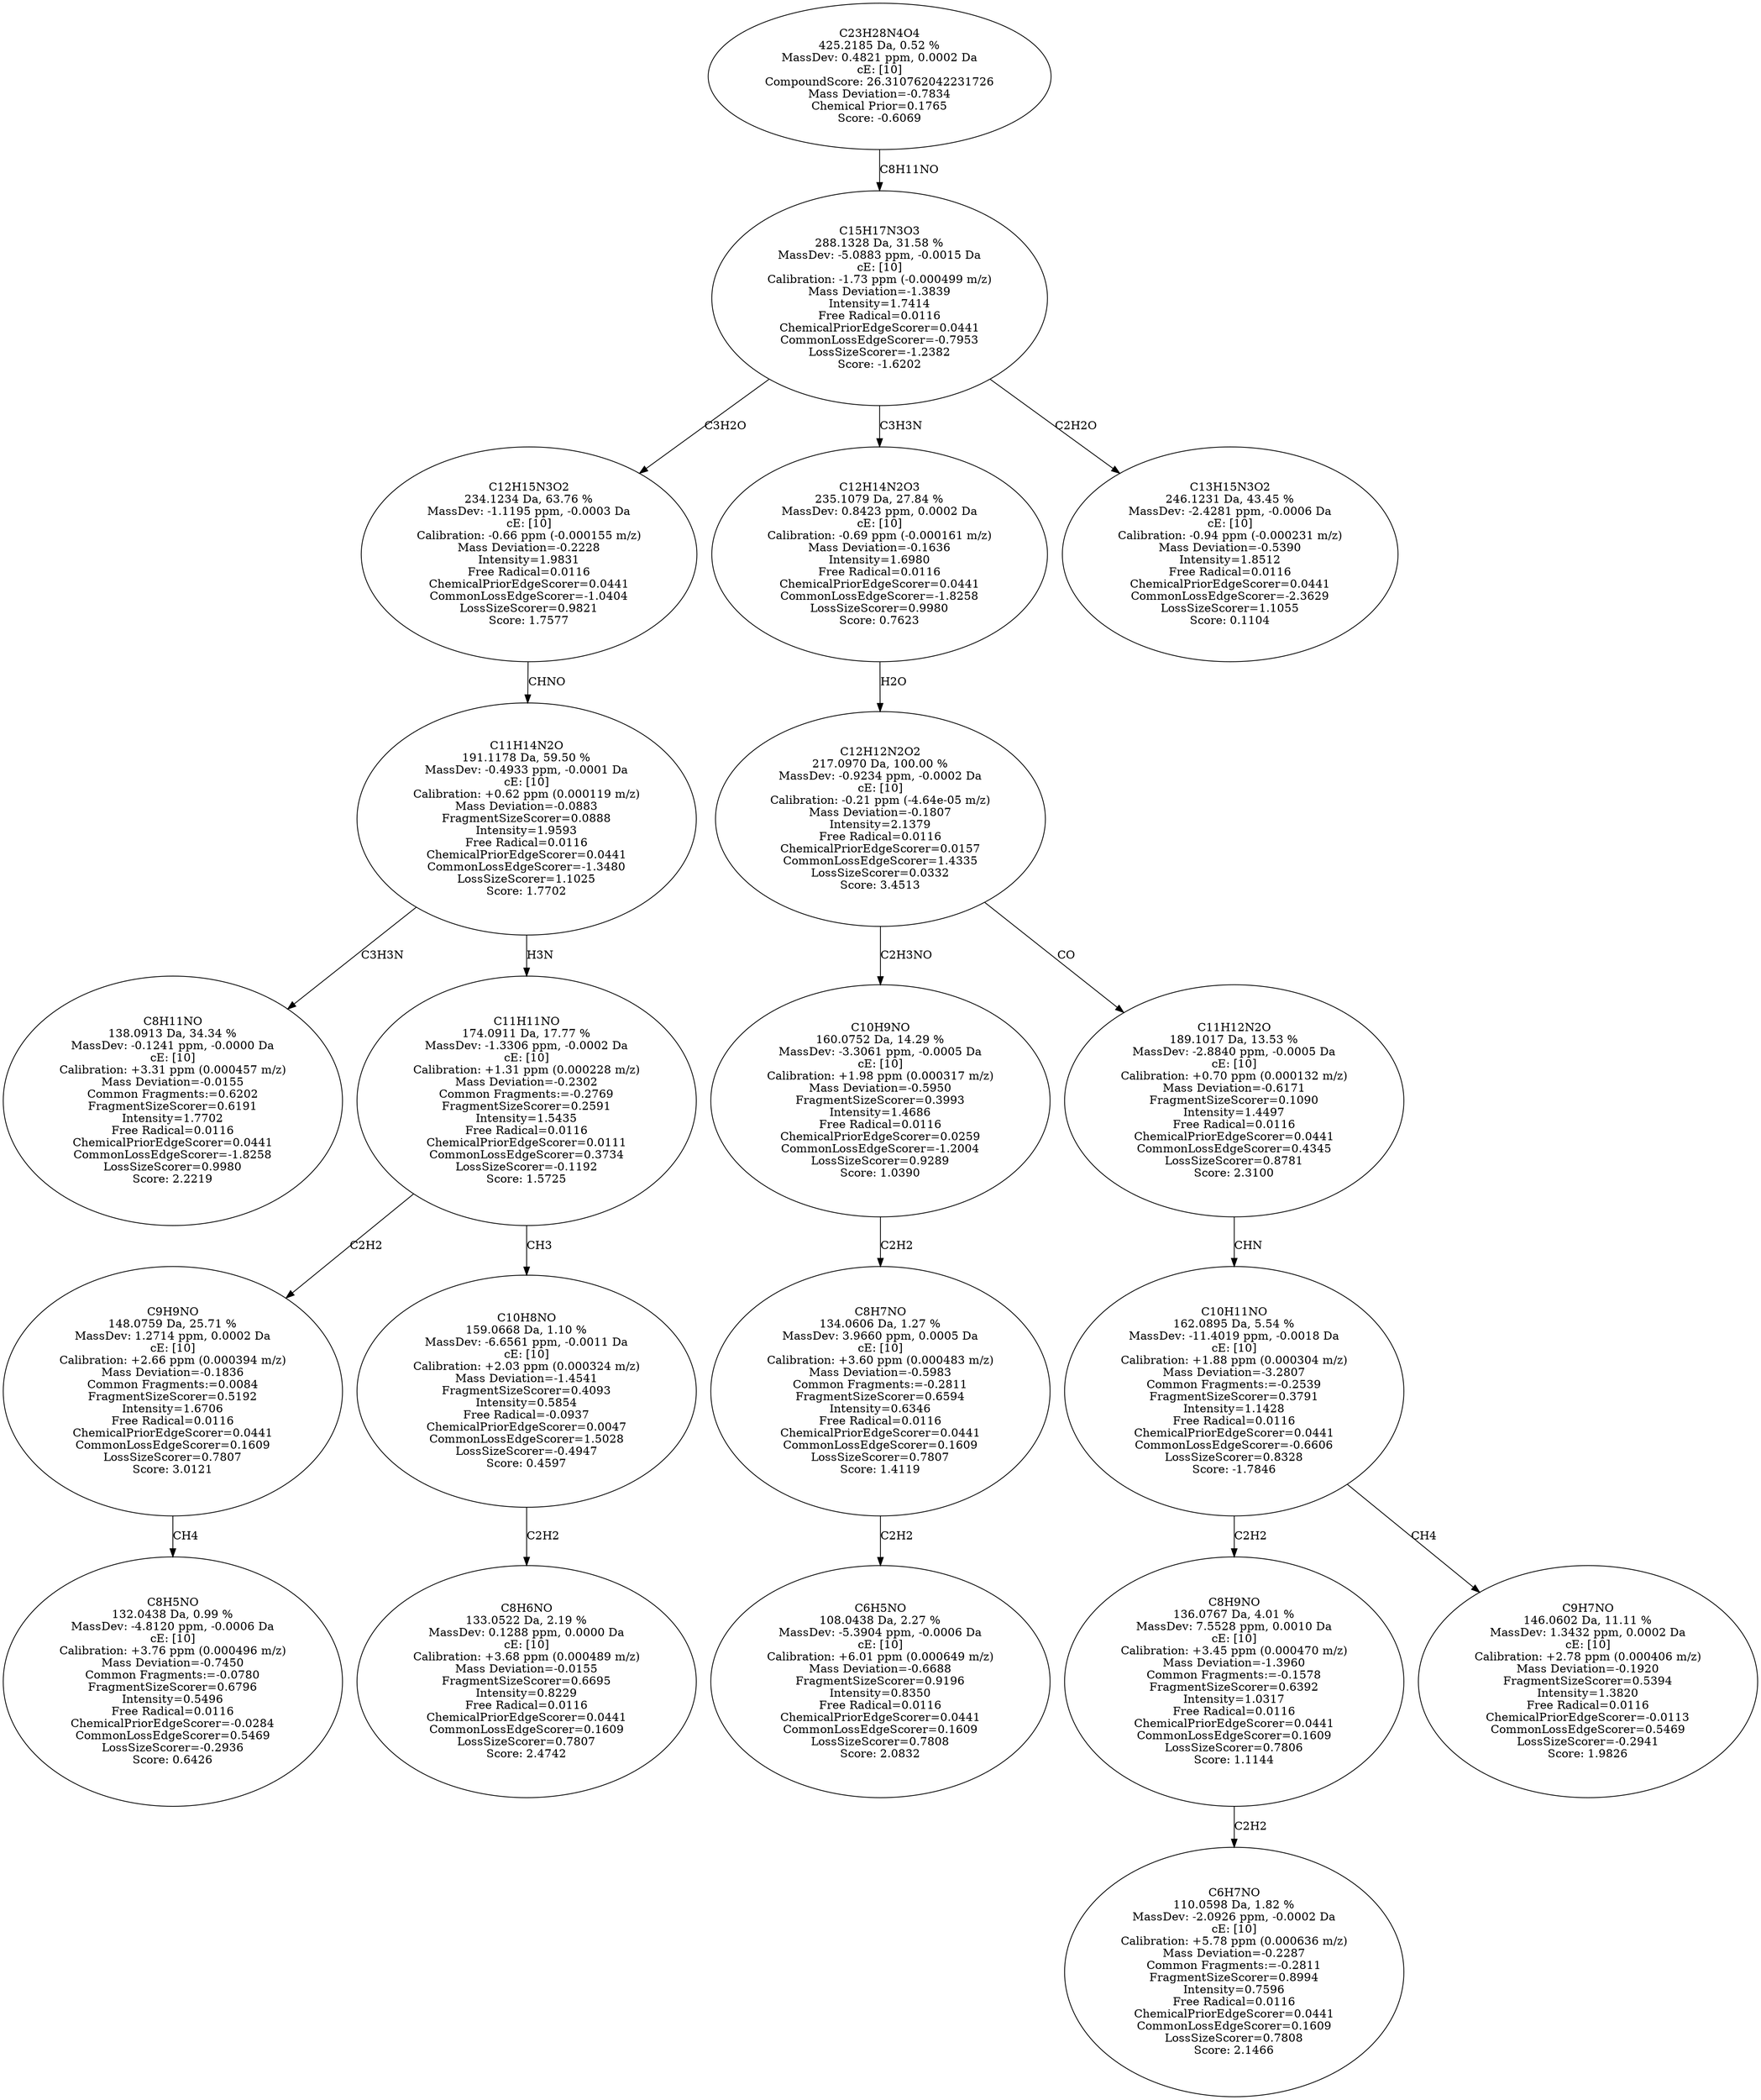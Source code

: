 strict digraph {
v1 [label="C8H11NO\n138.0913 Da, 34.34 %\nMassDev: -0.1241 ppm, -0.0000 Da\ncE: [10]\nCalibration: +3.31 ppm (0.000457 m/z)\nMass Deviation=-0.0155\nCommon Fragments:=0.6202\nFragmentSizeScorer=0.6191\nIntensity=1.7702\nFree Radical=0.0116\nChemicalPriorEdgeScorer=0.0441\nCommonLossEdgeScorer=-1.8258\nLossSizeScorer=0.9980\nScore: 2.2219"];
v2 [label="C8H5NO\n132.0438 Da, 0.99 %\nMassDev: -4.8120 ppm, -0.0006 Da\ncE: [10]\nCalibration: +3.76 ppm (0.000496 m/z)\nMass Deviation=-0.7450\nCommon Fragments:=-0.0780\nFragmentSizeScorer=0.6796\nIntensity=0.5496\nFree Radical=0.0116\nChemicalPriorEdgeScorer=-0.0284\nCommonLossEdgeScorer=0.5469\nLossSizeScorer=-0.2936\nScore: 0.6426"];
v3 [label="C9H9NO\n148.0759 Da, 25.71 %\nMassDev: 1.2714 ppm, 0.0002 Da\ncE: [10]\nCalibration: +2.66 ppm (0.000394 m/z)\nMass Deviation=-0.1836\nCommon Fragments:=0.0084\nFragmentSizeScorer=0.5192\nIntensity=1.6706\nFree Radical=0.0116\nChemicalPriorEdgeScorer=0.0441\nCommonLossEdgeScorer=0.1609\nLossSizeScorer=0.7807\nScore: 3.0121"];
v4 [label="C8H6NO\n133.0522 Da, 2.19 %\nMassDev: 0.1288 ppm, 0.0000 Da\ncE: [10]\nCalibration: +3.68 ppm (0.000489 m/z)\nMass Deviation=-0.0155\nFragmentSizeScorer=0.6695\nIntensity=0.8229\nFree Radical=0.0116\nChemicalPriorEdgeScorer=0.0441\nCommonLossEdgeScorer=0.1609\nLossSizeScorer=0.7807\nScore: 2.4742"];
v5 [label="C10H8NO\n159.0668 Da, 1.10 %\nMassDev: -6.6561 ppm, -0.0011 Da\ncE: [10]\nCalibration: +2.03 ppm (0.000324 m/z)\nMass Deviation=-1.4541\nFragmentSizeScorer=0.4093\nIntensity=0.5854\nFree Radical=-0.0937\nChemicalPriorEdgeScorer=0.0047\nCommonLossEdgeScorer=1.5028\nLossSizeScorer=-0.4947\nScore: 0.4597"];
v6 [label="C11H11NO\n174.0911 Da, 17.77 %\nMassDev: -1.3306 ppm, -0.0002 Da\ncE: [10]\nCalibration: +1.31 ppm (0.000228 m/z)\nMass Deviation=-0.2302\nCommon Fragments:=-0.2769\nFragmentSizeScorer=0.2591\nIntensity=1.5435\nFree Radical=0.0116\nChemicalPriorEdgeScorer=0.0111\nCommonLossEdgeScorer=0.3734\nLossSizeScorer=-0.1192\nScore: 1.5725"];
v7 [label="C11H14N2O\n191.1178 Da, 59.50 %\nMassDev: -0.4933 ppm, -0.0001 Da\ncE: [10]\nCalibration: +0.62 ppm (0.000119 m/z)\nMass Deviation=-0.0883\nFragmentSizeScorer=0.0888\nIntensity=1.9593\nFree Radical=0.0116\nChemicalPriorEdgeScorer=0.0441\nCommonLossEdgeScorer=-1.3480\nLossSizeScorer=1.1025\nScore: 1.7702"];
v8 [label="C12H15N3O2\n234.1234 Da, 63.76 %\nMassDev: -1.1195 ppm, -0.0003 Da\ncE: [10]\nCalibration: -0.66 ppm (-0.000155 m/z)\nMass Deviation=-0.2228\nIntensity=1.9831\nFree Radical=0.0116\nChemicalPriorEdgeScorer=0.0441\nCommonLossEdgeScorer=-1.0404\nLossSizeScorer=0.9821\nScore: 1.7577"];
v9 [label="C6H5NO\n108.0438 Da, 2.27 %\nMassDev: -5.3904 ppm, -0.0006 Da\ncE: [10]\nCalibration: +6.01 ppm (0.000649 m/z)\nMass Deviation=-0.6688\nFragmentSizeScorer=0.9196\nIntensity=0.8350\nFree Radical=0.0116\nChemicalPriorEdgeScorer=0.0441\nCommonLossEdgeScorer=0.1609\nLossSizeScorer=0.7808\nScore: 2.0832"];
v10 [label="C8H7NO\n134.0606 Da, 1.27 %\nMassDev: 3.9660 ppm, 0.0005 Da\ncE: [10]\nCalibration: +3.60 ppm (0.000483 m/z)\nMass Deviation=-0.5983\nCommon Fragments:=-0.2811\nFragmentSizeScorer=0.6594\nIntensity=0.6346\nFree Radical=0.0116\nChemicalPriorEdgeScorer=0.0441\nCommonLossEdgeScorer=0.1609\nLossSizeScorer=0.7807\nScore: 1.4119"];
v11 [label="C10H9NO\n160.0752 Da, 14.29 %\nMassDev: -3.3061 ppm, -0.0005 Da\ncE: [10]\nCalibration: +1.98 ppm (0.000317 m/z)\nMass Deviation=-0.5950\nFragmentSizeScorer=0.3993\nIntensity=1.4686\nFree Radical=0.0116\nChemicalPriorEdgeScorer=0.0259\nCommonLossEdgeScorer=-1.2004\nLossSizeScorer=0.9289\nScore: 1.0390"];
v12 [label="C6H7NO\n110.0598 Da, 1.82 %\nMassDev: -2.0926 ppm, -0.0002 Da\ncE: [10]\nCalibration: +5.78 ppm (0.000636 m/z)\nMass Deviation=-0.2287\nCommon Fragments:=-0.2811\nFragmentSizeScorer=0.8994\nIntensity=0.7596\nFree Radical=0.0116\nChemicalPriorEdgeScorer=0.0441\nCommonLossEdgeScorer=0.1609\nLossSizeScorer=0.7808\nScore: 2.1466"];
v13 [label="C8H9NO\n136.0767 Da, 4.01 %\nMassDev: 7.5528 ppm, 0.0010 Da\ncE: [10]\nCalibration: +3.45 ppm (0.000470 m/z)\nMass Deviation=-1.3960\nCommon Fragments:=-0.1578\nFragmentSizeScorer=0.6392\nIntensity=1.0317\nFree Radical=0.0116\nChemicalPriorEdgeScorer=0.0441\nCommonLossEdgeScorer=0.1609\nLossSizeScorer=0.7806\nScore: 1.1144"];
v14 [label="C9H7NO\n146.0602 Da, 11.11 %\nMassDev: 1.3432 ppm, 0.0002 Da\ncE: [10]\nCalibration: +2.78 ppm (0.000406 m/z)\nMass Deviation=-0.1920\nFragmentSizeScorer=0.5394\nIntensity=1.3820\nFree Radical=0.0116\nChemicalPriorEdgeScorer=-0.0113\nCommonLossEdgeScorer=0.5469\nLossSizeScorer=-0.2941\nScore: 1.9826"];
v15 [label="C10H11NO\n162.0895 Da, 5.54 %\nMassDev: -11.4019 ppm, -0.0018 Da\ncE: [10]\nCalibration: +1.88 ppm (0.000304 m/z)\nMass Deviation=-3.2807\nCommon Fragments:=-0.2539\nFragmentSizeScorer=0.3791\nIntensity=1.1428\nFree Radical=0.0116\nChemicalPriorEdgeScorer=0.0441\nCommonLossEdgeScorer=-0.6606\nLossSizeScorer=0.8328\nScore: -1.7846"];
v16 [label="C11H12N2O\n189.1017 Da, 13.53 %\nMassDev: -2.8840 ppm, -0.0005 Da\ncE: [10]\nCalibration: +0.70 ppm (0.000132 m/z)\nMass Deviation=-0.6171\nFragmentSizeScorer=0.1090\nIntensity=1.4497\nFree Radical=0.0116\nChemicalPriorEdgeScorer=0.0441\nCommonLossEdgeScorer=0.4345\nLossSizeScorer=0.8781\nScore: 2.3100"];
v17 [label="C12H12N2O2\n217.0970 Da, 100.00 %\nMassDev: -0.9234 ppm, -0.0002 Da\ncE: [10]\nCalibration: -0.21 ppm (-4.64e-05 m/z)\nMass Deviation=-0.1807\nIntensity=2.1379\nFree Radical=0.0116\nChemicalPriorEdgeScorer=0.0157\nCommonLossEdgeScorer=1.4335\nLossSizeScorer=0.0332\nScore: 3.4513"];
v18 [label="C12H14N2O3\n235.1079 Da, 27.84 %\nMassDev: 0.8423 ppm, 0.0002 Da\ncE: [10]\nCalibration: -0.69 ppm (-0.000161 m/z)\nMass Deviation=-0.1636\nIntensity=1.6980\nFree Radical=0.0116\nChemicalPriorEdgeScorer=0.0441\nCommonLossEdgeScorer=-1.8258\nLossSizeScorer=0.9980\nScore: 0.7623"];
v19 [label="C13H15N3O2\n246.1231 Da, 43.45 %\nMassDev: -2.4281 ppm, -0.0006 Da\ncE: [10]\nCalibration: -0.94 ppm (-0.000231 m/z)\nMass Deviation=-0.5390\nIntensity=1.8512\nFree Radical=0.0116\nChemicalPriorEdgeScorer=0.0441\nCommonLossEdgeScorer=-2.3629\nLossSizeScorer=1.1055\nScore: 0.1104"];
v20 [label="C15H17N3O3\n288.1328 Da, 31.58 %\nMassDev: -5.0883 ppm, -0.0015 Da\ncE: [10]\nCalibration: -1.73 ppm (-0.000499 m/z)\nMass Deviation=-1.3839\nIntensity=1.7414\nFree Radical=0.0116\nChemicalPriorEdgeScorer=0.0441\nCommonLossEdgeScorer=-0.7953\nLossSizeScorer=-1.2382\nScore: -1.6202"];
v21 [label="C23H28N4O4\n425.2185 Da, 0.52 %\nMassDev: 0.4821 ppm, 0.0002 Da\ncE: [10]\nCompoundScore: 26.310762042231726\nMass Deviation=-0.7834\nChemical Prior=0.1765\nScore: -0.6069"];
v7 -> v1 [label="C3H3N"];
v3 -> v2 [label="CH4"];
v6 -> v3 [label="C2H2"];
v5 -> v4 [label="C2H2"];
v6 -> v5 [label="CH3"];
v7 -> v6 [label="H3N"];
v8 -> v7 [label="CHNO"];
v20 -> v8 [label="C3H2O"];
v10 -> v9 [label="C2H2"];
v11 -> v10 [label="C2H2"];
v17 -> v11 [label="C2H3NO"];
v13 -> v12 [label="C2H2"];
v15 -> v13 [label="C2H2"];
v15 -> v14 [label="CH4"];
v16 -> v15 [label="CHN"];
v17 -> v16 [label="CO"];
v18 -> v17 [label="H2O"];
v20 -> v18 [label="C3H3N"];
v20 -> v19 [label="C2H2O"];
v21 -> v20 [label="C8H11NO"];
}